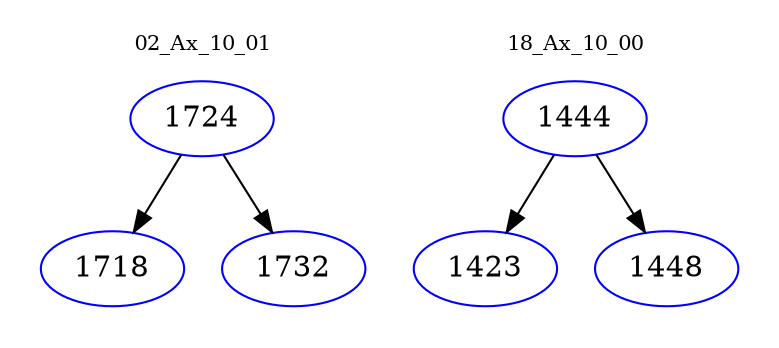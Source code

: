 digraph{
subgraph cluster_0 {
color = white
label = "02_Ax_10_01";
fontsize=10;
T0_1724 [label="1724", color="blue"]
T0_1724 -> T0_1718 [color="black"]
T0_1718 [label="1718", color="blue"]
T0_1724 -> T0_1732 [color="black"]
T0_1732 [label="1732", color="blue"]
}
subgraph cluster_1 {
color = white
label = "18_Ax_10_00";
fontsize=10;
T1_1444 [label="1444", color="blue"]
T1_1444 -> T1_1423 [color="black"]
T1_1423 [label="1423", color="blue"]
T1_1444 -> T1_1448 [color="black"]
T1_1448 [label="1448", color="blue"]
}
}
